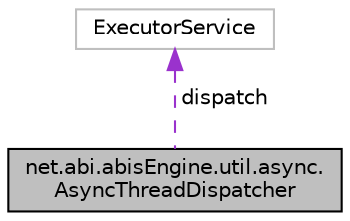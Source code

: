 digraph "net.abi.abisEngine.util.async.AsyncThreadDispatcher"
{
 // LATEX_PDF_SIZE
  edge [fontname="Helvetica",fontsize="10",labelfontname="Helvetica",labelfontsize="10"];
  node [fontname="Helvetica",fontsize="10",shape=record];
  Node1 [label="net.abi.abisEngine.util.async.\lAsyncThreadDispatcher",height=0.2,width=0.4,color="black", fillcolor="grey75", style="filled", fontcolor="black",tooltip=" "];
  Node2 -> Node1 [dir="back",color="darkorchid3",fontsize="10",style="dashed",label=" dispatch" ,fontname="Helvetica"];
  Node2 [label="ExecutorService",height=0.2,width=0.4,color="grey75", fillcolor="white", style="filled",tooltip=" "];
}
